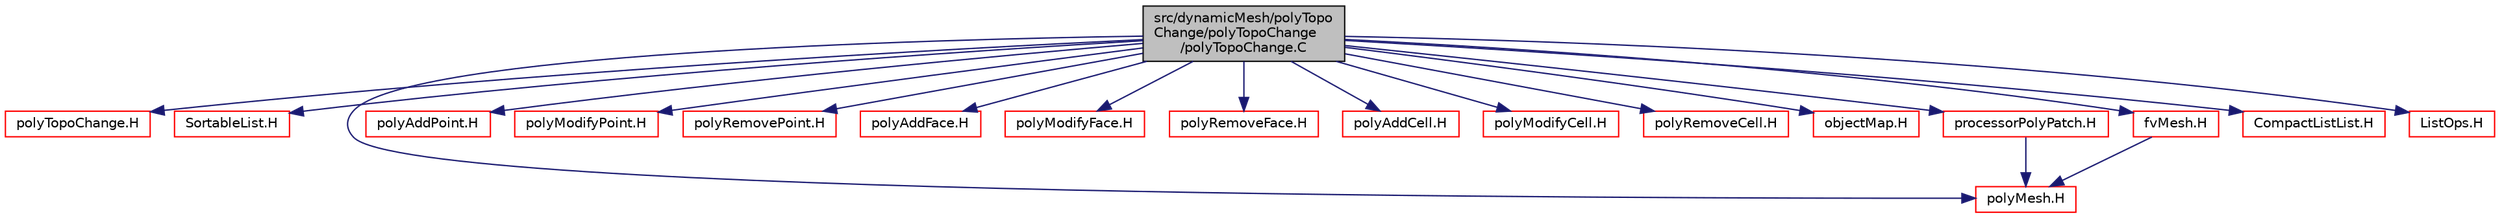 digraph "src/dynamicMesh/polyTopoChange/polyTopoChange/polyTopoChange.C"
{
  bgcolor="transparent";
  edge [fontname="Helvetica",fontsize="10",labelfontname="Helvetica",labelfontsize="10"];
  node [fontname="Helvetica",fontsize="10",shape=record];
  Node1 [label="src/dynamicMesh/polyTopo\lChange/polyTopoChange\l/polyTopoChange.C",height=0.2,width=0.4,color="black", fillcolor="grey75", style="filled", fontcolor="black"];
  Node1 -> Node2 [color="midnightblue",fontsize="10",style="solid",fontname="Helvetica"];
  Node2 [label="polyTopoChange.H",height=0.2,width=0.4,color="red",URL="$a04994.html"];
  Node1 -> Node3 [color="midnightblue",fontsize="10",style="solid",fontname="Helvetica"];
  Node3 [label="SortableList.H",height=0.2,width=0.4,color="red",URL="$a07789.html"];
  Node1 -> Node4 [color="midnightblue",fontsize="10",style="solid",fontname="Helvetica"];
  Node4 [label="polyMesh.H",height=0.2,width=0.4,color="red",URL="$a08764.html"];
  Node1 -> Node5 [color="midnightblue",fontsize="10",style="solid",fontname="Helvetica"];
  Node5 [label="polyAddPoint.H",height=0.2,width=0.4,color="red",URL="$a04974.html"];
  Node1 -> Node6 [color="midnightblue",fontsize="10",style="solid",fontname="Helvetica"];
  Node6 [label="polyModifyPoint.H",height=0.2,width=0.4,color="red",URL="$a04989.html"];
  Node1 -> Node7 [color="midnightblue",fontsize="10",style="solid",fontname="Helvetica"];
  Node7 [label="polyRemovePoint.H",height=0.2,width=0.4,color="red",URL="$a05012.html"];
  Node1 -> Node8 [color="midnightblue",fontsize="10",style="solid",fontname="Helvetica"];
  Node8 [label="polyAddFace.H",height=0.2,width=0.4,color="red",URL="$a04973.html"];
  Node1 -> Node9 [color="midnightblue",fontsize="10",style="solid",fontname="Helvetica"];
  Node9 [label="polyModifyFace.H",height=0.2,width=0.4,color="red",URL="$a04988.html"];
  Node1 -> Node10 [color="midnightblue",fontsize="10",style="solid",fontname="Helvetica"];
  Node10 [label="polyRemoveFace.H",height=0.2,width=0.4,color="red",URL="$a05011.html"];
  Node1 -> Node11 [color="midnightblue",fontsize="10",style="solid",fontname="Helvetica"];
  Node11 [label="polyAddCell.H",height=0.2,width=0.4,color="red",URL="$a04972.html"];
  Node1 -> Node12 [color="midnightblue",fontsize="10",style="solid",fontname="Helvetica"];
  Node12 [label="polyModifyCell.H",height=0.2,width=0.4,color="red",URL="$a04987.html"];
  Node1 -> Node13 [color="midnightblue",fontsize="10",style="solid",fontname="Helvetica"];
  Node13 [label="polyRemoveCell.H",height=0.2,width=0.4,color="red",URL="$a05010.html"];
  Node1 -> Node14 [color="midnightblue",fontsize="10",style="solid",fontname="Helvetica"];
  Node14 [label="objectMap.H",height=0.2,width=0.4,color="red",URL="$a08756.html"];
  Node1 -> Node15 [color="midnightblue",fontsize="10",style="solid",fontname="Helvetica"];
  Node15 [label="processorPolyPatch.H",height=0.2,width=0.4,color="red",URL="$a08793.html"];
  Node15 -> Node4 [color="midnightblue",fontsize="10",style="solid",fontname="Helvetica"];
  Node1 -> Node16 [color="midnightblue",fontsize="10",style="solid",fontname="Helvetica"];
  Node16 [label="fvMesh.H",height=0.2,width=0.4,color="red",URL="$a05998.html"];
  Node16 -> Node4 [color="midnightblue",fontsize="10",style="solid",fontname="Helvetica"];
  Node1 -> Node17 [color="midnightblue",fontsize="10",style="solid",fontname="Helvetica"];
  Node17 [label="CompactListList.H",height=0.2,width=0.4,color="red",URL="$a07747.html"];
  Node1 -> Node18 [color="midnightblue",fontsize="10",style="solid",fontname="Helvetica"];
  Node18 [label="ListOps.H",height=0.2,width=0.4,color="red",URL="$a07772.html",tooltip="Various functions to operate on Lists. "];
}
